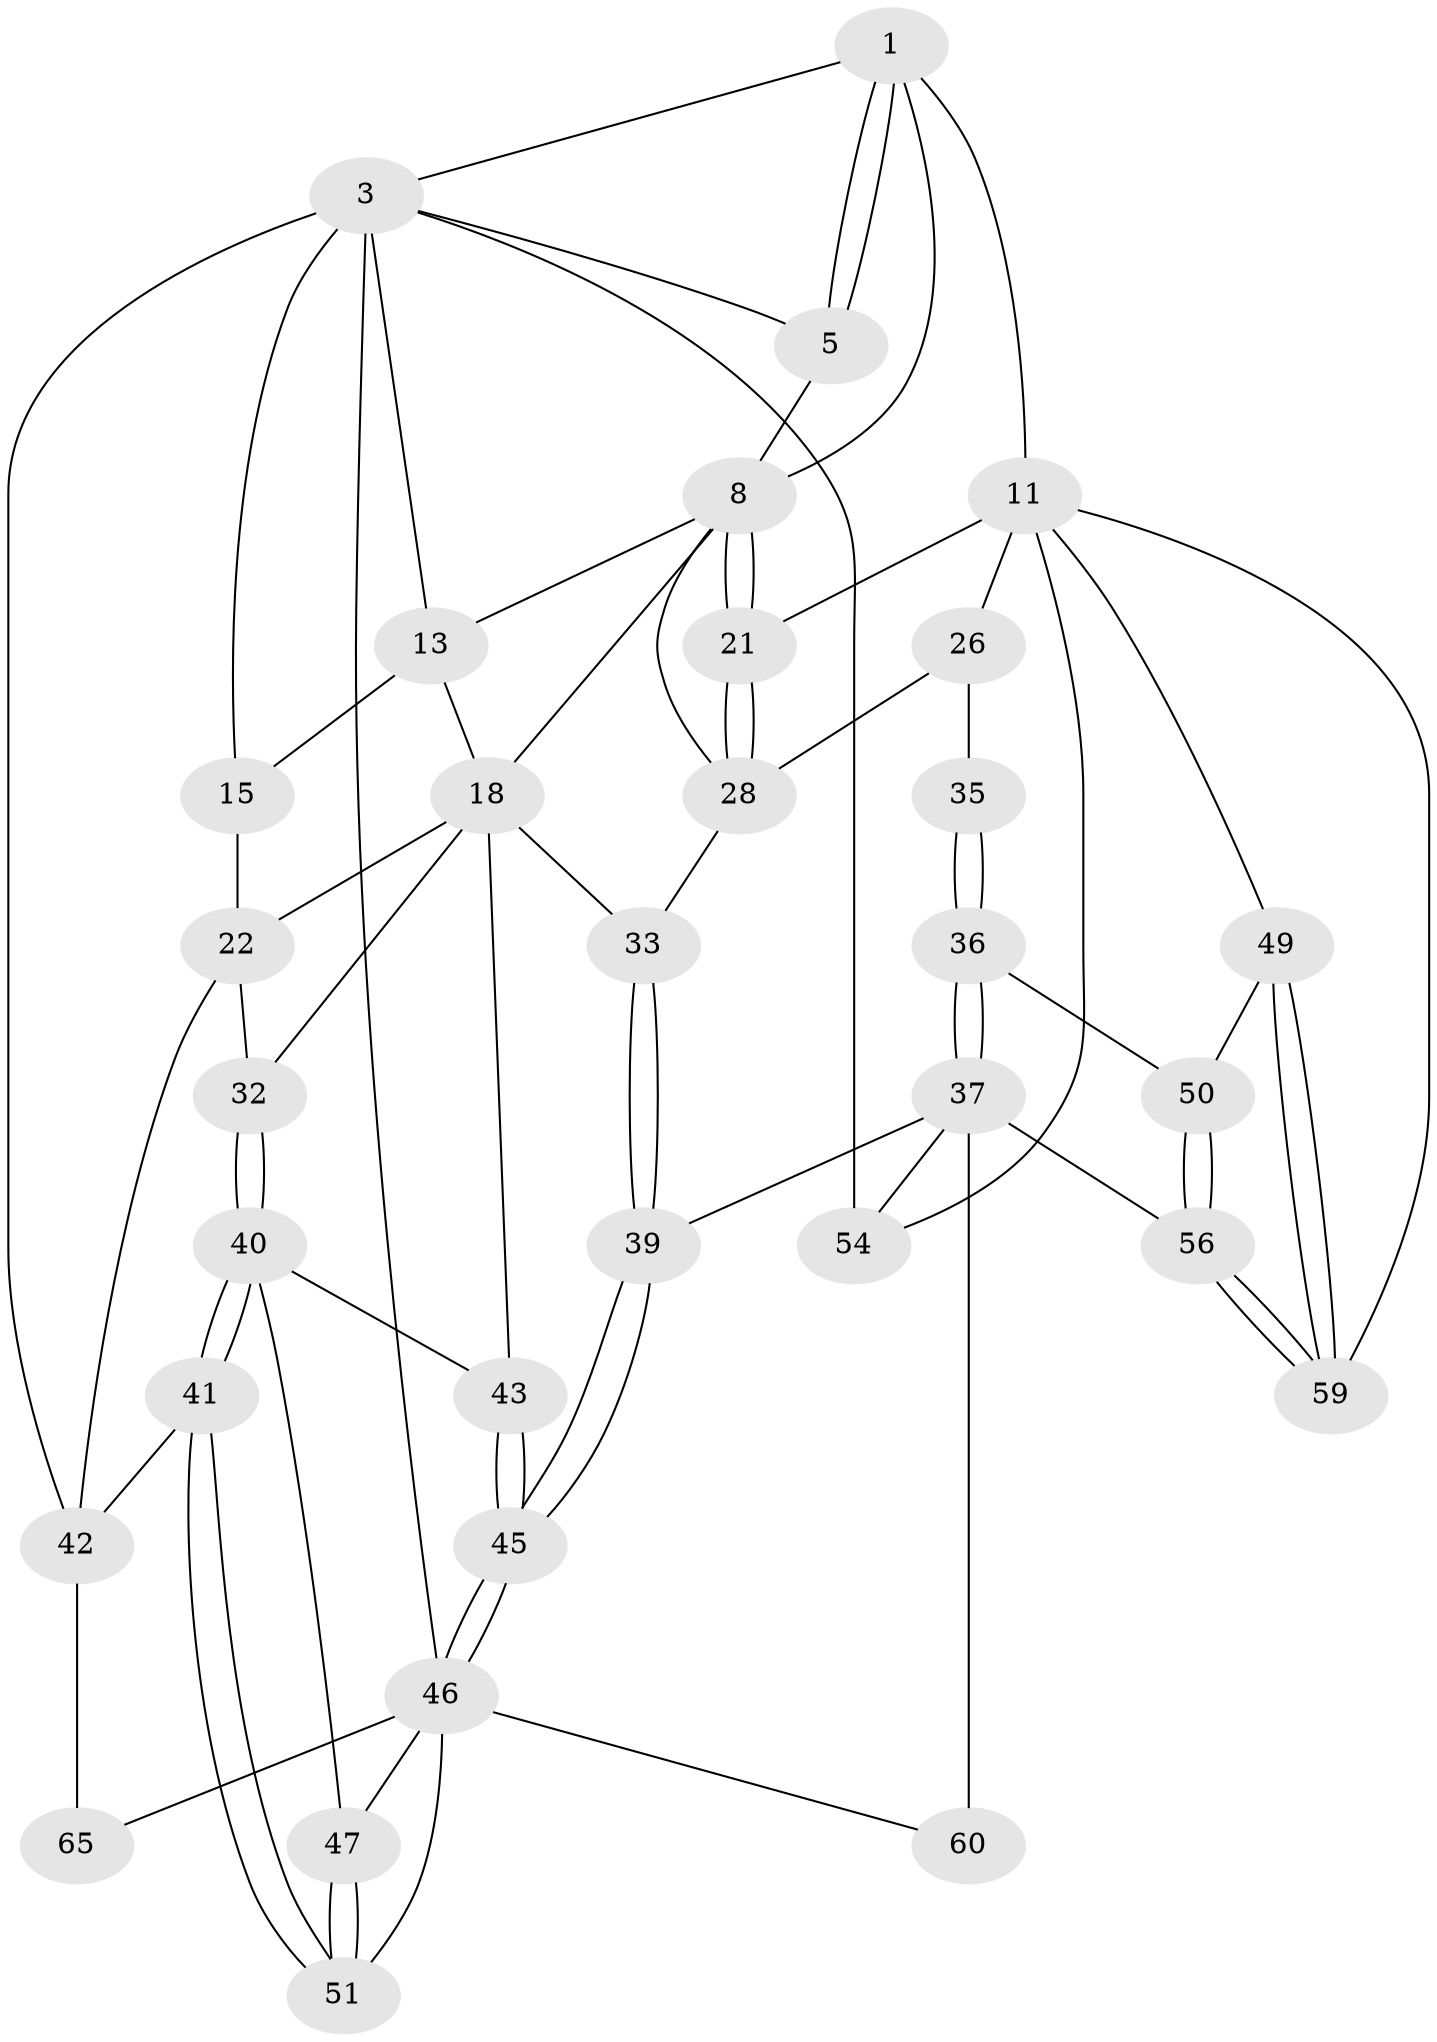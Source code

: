 // original degree distribution, {3: 0.029850746268656716, 4: 0.23880597014925373, 6: 0.19402985074626866, 5: 0.5373134328358209}
// Generated by graph-tools (version 1.1) at 2025/17/03/09/25 04:17:09]
// undirected, 33 vertices, 76 edges
graph export_dot {
graph [start="1"]
  node [color=gray90,style=filled];
  1 [pos="+0.5192363115333382+0",super="+2"];
  3 [pos="+0+0",super="+4+16+53"];
  5 [pos="+0.5148982248475186+0.04141204289947028"];
  8 [pos="+0.6604239844922641+0.2268761450688497",super="+9"];
  11 [pos="+1+0.24332531836648677",super="+12+25"];
  13 [pos="+0.2472186006208595+0.16180376672951235",super="+14"];
  15 [pos="+0.1973024057038393+0.22678300777320096",super="+24"];
  18 [pos="+0.4163002563121433+0.39567603358266007",super="+19+31"];
  21 [pos="+0.7881792578521352+0.30946250876526926"];
  22 [pos="+0.12367527514806288+0.5137779365559699",super="+23"];
  26 [pos="+1+0.5079456635861316",super="+27"];
  28 [pos="+0.7509065967109533+0.5094818776383483",super="+29"];
  32 [pos="+0.2461725195504353+0.5690084256236115"];
  33 [pos="+0.5791633697639537+0.6230570111082672"];
  35 [pos="+0.8481117181771903+0.604459500831814"];
  36 [pos="+0.8429375839032024+0.6406217855215159"];
  37 [pos="+0.6938614211249037+0.7255336482281451",super="+58+38"];
  39 [pos="+0.5913592741257564+0.6791489167318919"];
  40 [pos="+0.2510704588400695+0.6336960237249967",super="+44"];
  41 [pos="+0.2190302189129696+0.7602153285216107"];
  42 [pos="+0+0.5827730175638796",super="+52"];
  43 [pos="+0.4272722441818479+0.6195606805866989"];
  45 [pos="+0.4371480520226526+0.7828684855110587"];
  46 [pos="+0.4320207897340062+0.7868229297472294",super="+61"];
  47 [pos="+0.38821353891938337+0.765522527320136"];
  49 [pos="+0.939502387227753+0.706847307392011"];
  50 [pos="+0.8826700846671863+0.7037613839526169"];
  51 [pos="+0.21959120003993893+0.7620345673182668"];
  54 [pos="+1+1"];
  56 [pos="+0.8701507681385363+0.8031387736573212",super="+57"];
  59 [pos="+1+0.8496099414797723"];
  60 [pos="+0.5635274219758768+1"];
  65 [pos="+0.11125474858320147+0.8537930184421992"];
  1 -- 5;
  1 -- 5;
  1 -- 3;
  1 -- 8;
  1 -- 11 [weight=2];
  3 -- 13;
  3 -- 5;
  3 -- 15 [weight=2];
  3 -- 54;
  3 -- 46;
  3 -- 42;
  5 -- 8;
  8 -- 21;
  8 -- 21;
  8 -- 18;
  8 -- 28;
  8 -- 13;
  11 -- 54 [weight=2];
  11 -- 21;
  11 -- 49;
  11 -- 59;
  11 -- 26 [weight=2];
  13 -- 15;
  13 -- 18;
  15 -- 22;
  18 -- 22;
  18 -- 32;
  18 -- 33;
  18 -- 43;
  21 -- 28;
  21 -- 28;
  22 -- 32;
  22 -- 42;
  26 -- 35 [weight=2];
  26 -- 28;
  28 -- 33;
  32 -- 40;
  32 -- 40;
  33 -- 39;
  33 -- 39;
  35 -- 36;
  35 -- 36;
  36 -- 37;
  36 -- 37;
  36 -- 50;
  37 -- 60 [weight=2];
  37 -- 54;
  37 -- 56 [weight=2];
  37 -- 39;
  39 -- 45;
  39 -- 45;
  40 -- 41;
  40 -- 41;
  40 -- 43;
  40 -- 47;
  41 -- 42;
  41 -- 51;
  41 -- 51;
  42 -- 65;
  43 -- 45;
  43 -- 45;
  45 -- 46;
  45 -- 46;
  46 -- 47;
  46 -- 65 [weight=2];
  46 -- 51;
  46 -- 60;
  47 -- 51;
  47 -- 51;
  49 -- 50;
  49 -- 59;
  49 -- 59;
  50 -- 56;
  50 -- 56;
  56 -- 59;
  56 -- 59;
}
